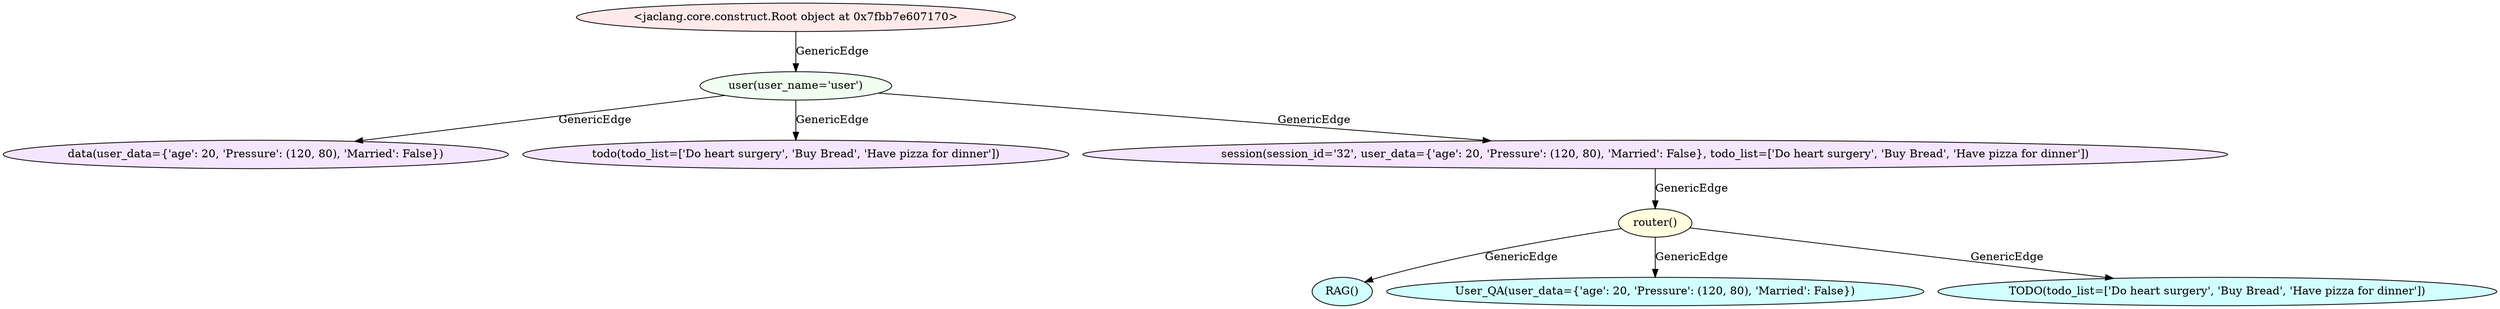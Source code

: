 digraph {
node [style="filled", shape="ellipse", fillcolor="invis", fontcolor="black"];
0 -> 1  [label="GenericEdge "];
1 -> 2  [label="GenericEdge "];
1 -> 3  [label="GenericEdge "];
1 -> 4  [label="GenericEdge "];
4 -> 5  [label="GenericEdge "];
5 -> 6  [label="GenericEdge "];
5 -> 7  [label="GenericEdge "];
5 -> 8  [label="GenericEdge "];
0 [label="&lt;jaclang.core.construct.Root object at 0x7fbb7e607170&gt;"fillcolor="#FFE9E9"];
1 [label="user(user_name=&#x27;user&#x27;)"fillcolor="#F0FFF0"];
2 [label="data(user_data={&#x27;age&#x27;: 20, &#x27;Pressure&#x27;: (120, 80), &#x27;Married&#x27;: False})"fillcolor="#F5E5FF"];
3 [label="todo(todo_list=[&#x27;Do heart surgery&#x27;, &#x27;Buy Bread&#x27;, &#x27;Have pizza for dinner&#x27;])"fillcolor="#F5E5FF"];
4 [label="session(session_id=&#x27;32&#x27;, user_data={&#x27;age&#x27;: 20, &#x27;Pressure&#x27;: (120, 80), &#x27;Married&#x27;: False}, todo_list=[&#x27;Do heart surgery&#x27;, &#x27;Buy Bread&#x27;, &#x27;Have pizza for dinner&#x27;])"fillcolor="#F5E5FF"];
5 [label="router()"fillcolor="#FFFFE0"];
6 [label="RAG()"fillcolor="#D2FEFF "];
7 [label="User_QA(user_data={&#x27;age&#x27;: 20, &#x27;Pressure&#x27;: (120, 80), &#x27;Married&#x27;: False})"fillcolor="#D2FEFF "];
8 [label="TODO(todo_list=[&#x27;Do heart surgery&#x27;, &#x27;Buy Bread&#x27;, &#x27;Have pizza for dinner&#x27;])"fillcolor="#D2FEFF "];
}